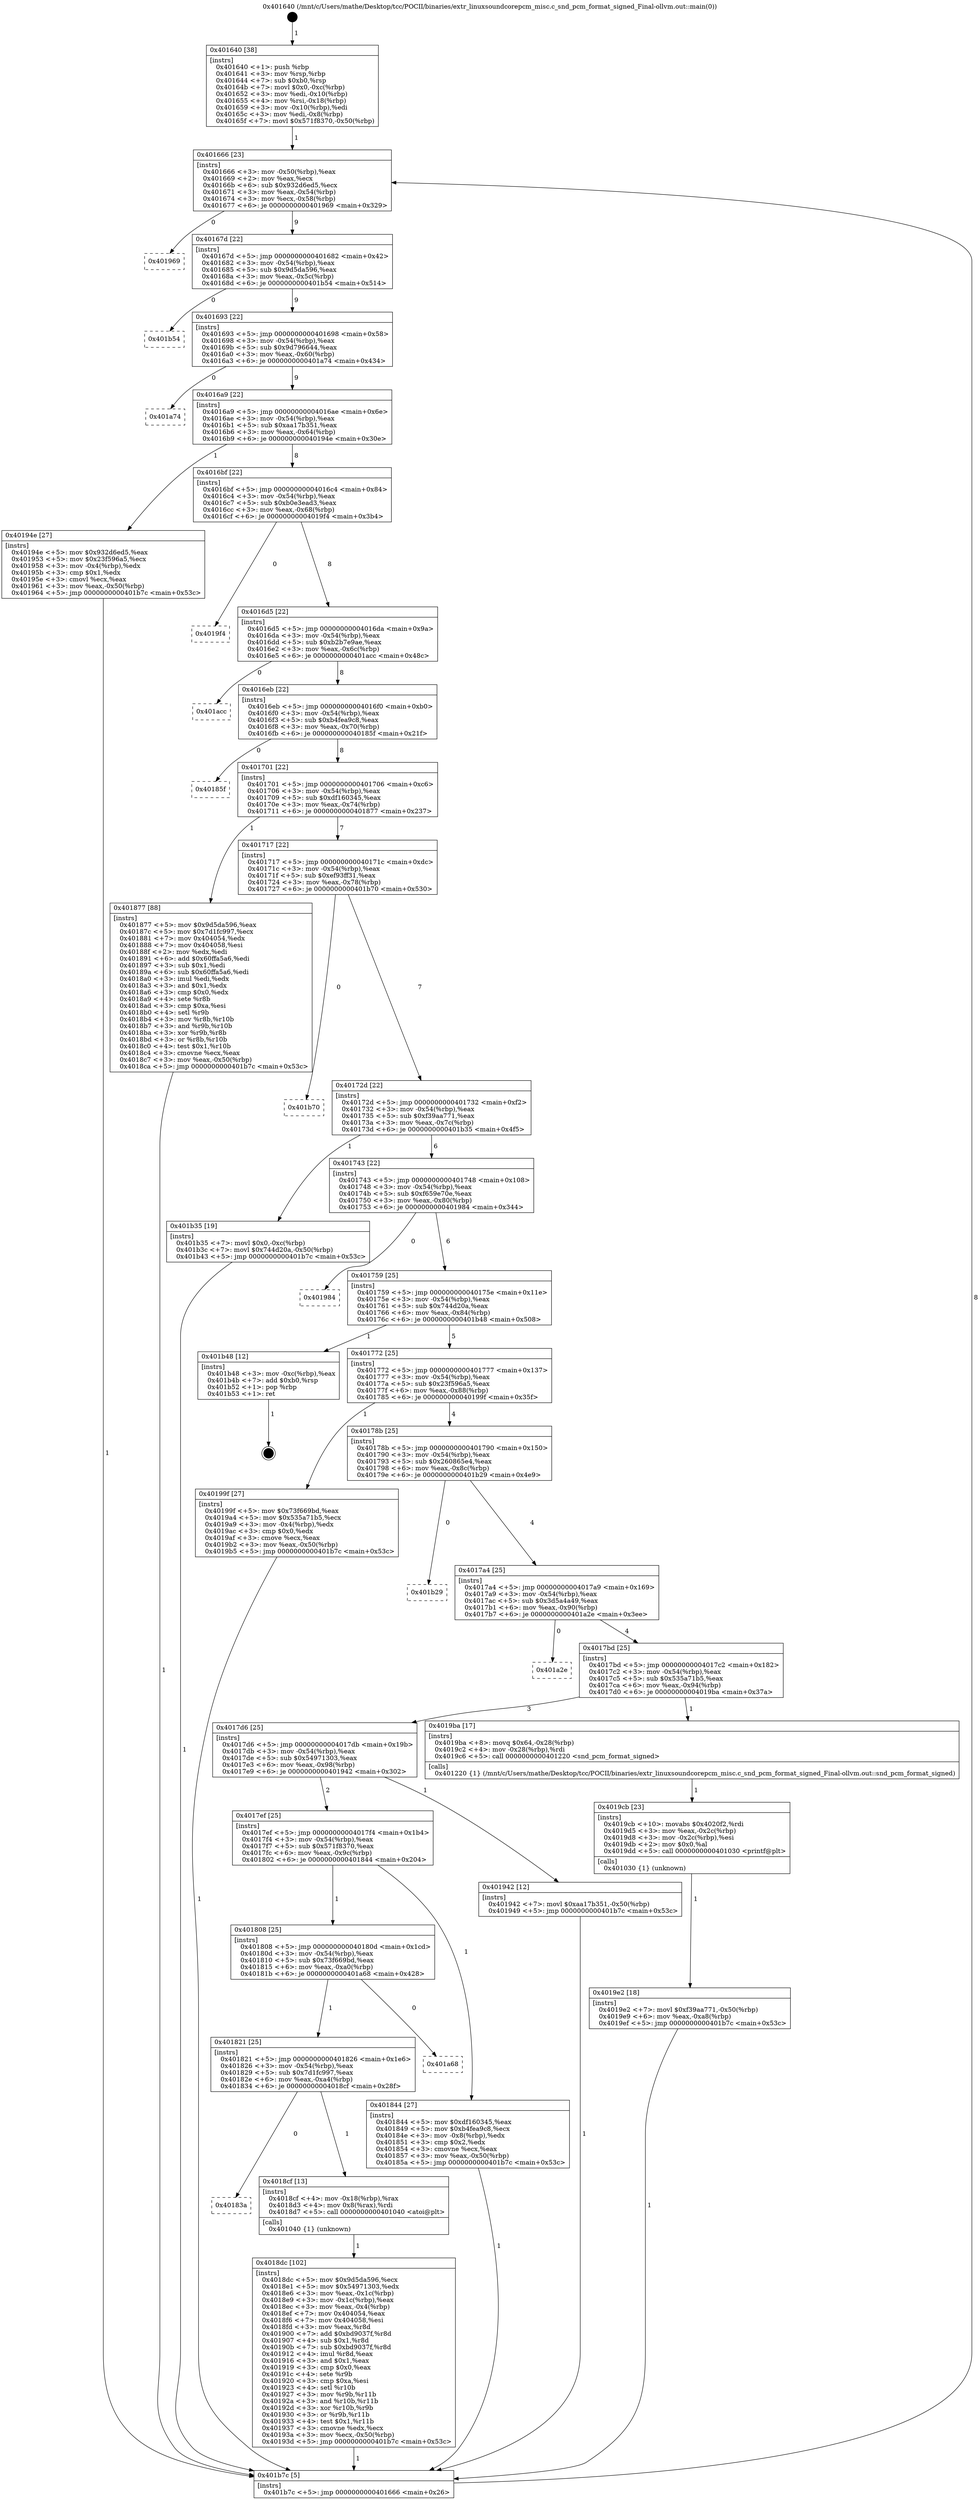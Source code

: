 digraph "0x401640" {
  label = "0x401640 (/mnt/c/Users/mathe/Desktop/tcc/POCII/binaries/extr_linuxsoundcorepcm_misc.c_snd_pcm_format_signed_Final-ollvm.out::main(0))"
  labelloc = "t"
  node[shape=record]

  Entry [label="",width=0.3,height=0.3,shape=circle,fillcolor=black,style=filled]
  "0x401666" [label="{
     0x401666 [23]\l
     | [instrs]\l
     &nbsp;&nbsp;0x401666 \<+3\>: mov -0x50(%rbp),%eax\l
     &nbsp;&nbsp;0x401669 \<+2\>: mov %eax,%ecx\l
     &nbsp;&nbsp;0x40166b \<+6\>: sub $0x932d6ed5,%ecx\l
     &nbsp;&nbsp;0x401671 \<+3\>: mov %eax,-0x54(%rbp)\l
     &nbsp;&nbsp;0x401674 \<+3\>: mov %ecx,-0x58(%rbp)\l
     &nbsp;&nbsp;0x401677 \<+6\>: je 0000000000401969 \<main+0x329\>\l
  }"]
  "0x401969" [label="{
     0x401969\l
  }", style=dashed]
  "0x40167d" [label="{
     0x40167d [22]\l
     | [instrs]\l
     &nbsp;&nbsp;0x40167d \<+5\>: jmp 0000000000401682 \<main+0x42\>\l
     &nbsp;&nbsp;0x401682 \<+3\>: mov -0x54(%rbp),%eax\l
     &nbsp;&nbsp;0x401685 \<+5\>: sub $0x9d5da596,%eax\l
     &nbsp;&nbsp;0x40168a \<+3\>: mov %eax,-0x5c(%rbp)\l
     &nbsp;&nbsp;0x40168d \<+6\>: je 0000000000401b54 \<main+0x514\>\l
  }"]
  Exit [label="",width=0.3,height=0.3,shape=circle,fillcolor=black,style=filled,peripheries=2]
  "0x401b54" [label="{
     0x401b54\l
  }", style=dashed]
  "0x401693" [label="{
     0x401693 [22]\l
     | [instrs]\l
     &nbsp;&nbsp;0x401693 \<+5\>: jmp 0000000000401698 \<main+0x58\>\l
     &nbsp;&nbsp;0x401698 \<+3\>: mov -0x54(%rbp),%eax\l
     &nbsp;&nbsp;0x40169b \<+5\>: sub $0x9d796644,%eax\l
     &nbsp;&nbsp;0x4016a0 \<+3\>: mov %eax,-0x60(%rbp)\l
     &nbsp;&nbsp;0x4016a3 \<+6\>: je 0000000000401a74 \<main+0x434\>\l
  }"]
  "0x4019e2" [label="{
     0x4019e2 [18]\l
     | [instrs]\l
     &nbsp;&nbsp;0x4019e2 \<+7\>: movl $0xf39aa771,-0x50(%rbp)\l
     &nbsp;&nbsp;0x4019e9 \<+6\>: mov %eax,-0xa8(%rbp)\l
     &nbsp;&nbsp;0x4019ef \<+5\>: jmp 0000000000401b7c \<main+0x53c\>\l
  }"]
  "0x401a74" [label="{
     0x401a74\l
  }", style=dashed]
  "0x4016a9" [label="{
     0x4016a9 [22]\l
     | [instrs]\l
     &nbsp;&nbsp;0x4016a9 \<+5\>: jmp 00000000004016ae \<main+0x6e\>\l
     &nbsp;&nbsp;0x4016ae \<+3\>: mov -0x54(%rbp),%eax\l
     &nbsp;&nbsp;0x4016b1 \<+5\>: sub $0xaa17b351,%eax\l
     &nbsp;&nbsp;0x4016b6 \<+3\>: mov %eax,-0x64(%rbp)\l
     &nbsp;&nbsp;0x4016b9 \<+6\>: je 000000000040194e \<main+0x30e\>\l
  }"]
  "0x4019cb" [label="{
     0x4019cb [23]\l
     | [instrs]\l
     &nbsp;&nbsp;0x4019cb \<+10\>: movabs $0x4020f2,%rdi\l
     &nbsp;&nbsp;0x4019d5 \<+3\>: mov %eax,-0x2c(%rbp)\l
     &nbsp;&nbsp;0x4019d8 \<+3\>: mov -0x2c(%rbp),%esi\l
     &nbsp;&nbsp;0x4019db \<+2\>: mov $0x0,%al\l
     &nbsp;&nbsp;0x4019dd \<+5\>: call 0000000000401030 \<printf@plt\>\l
     | [calls]\l
     &nbsp;&nbsp;0x401030 \{1\} (unknown)\l
  }"]
  "0x40194e" [label="{
     0x40194e [27]\l
     | [instrs]\l
     &nbsp;&nbsp;0x40194e \<+5\>: mov $0x932d6ed5,%eax\l
     &nbsp;&nbsp;0x401953 \<+5\>: mov $0x23f596a5,%ecx\l
     &nbsp;&nbsp;0x401958 \<+3\>: mov -0x4(%rbp),%edx\l
     &nbsp;&nbsp;0x40195b \<+3\>: cmp $0x1,%edx\l
     &nbsp;&nbsp;0x40195e \<+3\>: cmovl %ecx,%eax\l
     &nbsp;&nbsp;0x401961 \<+3\>: mov %eax,-0x50(%rbp)\l
     &nbsp;&nbsp;0x401964 \<+5\>: jmp 0000000000401b7c \<main+0x53c\>\l
  }"]
  "0x4016bf" [label="{
     0x4016bf [22]\l
     | [instrs]\l
     &nbsp;&nbsp;0x4016bf \<+5\>: jmp 00000000004016c4 \<main+0x84\>\l
     &nbsp;&nbsp;0x4016c4 \<+3\>: mov -0x54(%rbp),%eax\l
     &nbsp;&nbsp;0x4016c7 \<+5\>: sub $0xb0e3ead3,%eax\l
     &nbsp;&nbsp;0x4016cc \<+3\>: mov %eax,-0x68(%rbp)\l
     &nbsp;&nbsp;0x4016cf \<+6\>: je 00000000004019f4 \<main+0x3b4\>\l
  }"]
  "0x4018dc" [label="{
     0x4018dc [102]\l
     | [instrs]\l
     &nbsp;&nbsp;0x4018dc \<+5\>: mov $0x9d5da596,%ecx\l
     &nbsp;&nbsp;0x4018e1 \<+5\>: mov $0x54971303,%edx\l
     &nbsp;&nbsp;0x4018e6 \<+3\>: mov %eax,-0x1c(%rbp)\l
     &nbsp;&nbsp;0x4018e9 \<+3\>: mov -0x1c(%rbp),%eax\l
     &nbsp;&nbsp;0x4018ec \<+3\>: mov %eax,-0x4(%rbp)\l
     &nbsp;&nbsp;0x4018ef \<+7\>: mov 0x404054,%eax\l
     &nbsp;&nbsp;0x4018f6 \<+7\>: mov 0x404058,%esi\l
     &nbsp;&nbsp;0x4018fd \<+3\>: mov %eax,%r8d\l
     &nbsp;&nbsp;0x401900 \<+7\>: add $0xbd9037f,%r8d\l
     &nbsp;&nbsp;0x401907 \<+4\>: sub $0x1,%r8d\l
     &nbsp;&nbsp;0x40190b \<+7\>: sub $0xbd9037f,%r8d\l
     &nbsp;&nbsp;0x401912 \<+4\>: imul %r8d,%eax\l
     &nbsp;&nbsp;0x401916 \<+3\>: and $0x1,%eax\l
     &nbsp;&nbsp;0x401919 \<+3\>: cmp $0x0,%eax\l
     &nbsp;&nbsp;0x40191c \<+4\>: sete %r9b\l
     &nbsp;&nbsp;0x401920 \<+3\>: cmp $0xa,%esi\l
     &nbsp;&nbsp;0x401923 \<+4\>: setl %r10b\l
     &nbsp;&nbsp;0x401927 \<+3\>: mov %r9b,%r11b\l
     &nbsp;&nbsp;0x40192a \<+3\>: and %r10b,%r11b\l
     &nbsp;&nbsp;0x40192d \<+3\>: xor %r10b,%r9b\l
     &nbsp;&nbsp;0x401930 \<+3\>: or %r9b,%r11b\l
     &nbsp;&nbsp;0x401933 \<+4\>: test $0x1,%r11b\l
     &nbsp;&nbsp;0x401937 \<+3\>: cmovne %edx,%ecx\l
     &nbsp;&nbsp;0x40193a \<+3\>: mov %ecx,-0x50(%rbp)\l
     &nbsp;&nbsp;0x40193d \<+5\>: jmp 0000000000401b7c \<main+0x53c\>\l
  }"]
  "0x4019f4" [label="{
     0x4019f4\l
  }", style=dashed]
  "0x4016d5" [label="{
     0x4016d5 [22]\l
     | [instrs]\l
     &nbsp;&nbsp;0x4016d5 \<+5\>: jmp 00000000004016da \<main+0x9a\>\l
     &nbsp;&nbsp;0x4016da \<+3\>: mov -0x54(%rbp),%eax\l
     &nbsp;&nbsp;0x4016dd \<+5\>: sub $0xb2b7e9ae,%eax\l
     &nbsp;&nbsp;0x4016e2 \<+3\>: mov %eax,-0x6c(%rbp)\l
     &nbsp;&nbsp;0x4016e5 \<+6\>: je 0000000000401acc \<main+0x48c\>\l
  }"]
  "0x40183a" [label="{
     0x40183a\l
  }", style=dashed]
  "0x401acc" [label="{
     0x401acc\l
  }", style=dashed]
  "0x4016eb" [label="{
     0x4016eb [22]\l
     | [instrs]\l
     &nbsp;&nbsp;0x4016eb \<+5\>: jmp 00000000004016f0 \<main+0xb0\>\l
     &nbsp;&nbsp;0x4016f0 \<+3\>: mov -0x54(%rbp),%eax\l
     &nbsp;&nbsp;0x4016f3 \<+5\>: sub $0xb4fea9c8,%eax\l
     &nbsp;&nbsp;0x4016f8 \<+3\>: mov %eax,-0x70(%rbp)\l
     &nbsp;&nbsp;0x4016fb \<+6\>: je 000000000040185f \<main+0x21f\>\l
  }"]
  "0x4018cf" [label="{
     0x4018cf [13]\l
     | [instrs]\l
     &nbsp;&nbsp;0x4018cf \<+4\>: mov -0x18(%rbp),%rax\l
     &nbsp;&nbsp;0x4018d3 \<+4\>: mov 0x8(%rax),%rdi\l
     &nbsp;&nbsp;0x4018d7 \<+5\>: call 0000000000401040 \<atoi@plt\>\l
     | [calls]\l
     &nbsp;&nbsp;0x401040 \{1\} (unknown)\l
  }"]
  "0x40185f" [label="{
     0x40185f\l
  }", style=dashed]
  "0x401701" [label="{
     0x401701 [22]\l
     | [instrs]\l
     &nbsp;&nbsp;0x401701 \<+5\>: jmp 0000000000401706 \<main+0xc6\>\l
     &nbsp;&nbsp;0x401706 \<+3\>: mov -0x54(%rbp),%eax\l
     &nbsp;&nbsp;0x401709 \<+5\>: sub $0xdf160345,%eax\l
     &nbsp;&nbsp;0x40170e \<+3\>: mov %eax,-0x74(%rbp)\l
     &nbsp;&nbsp;0x401711 \<+6\>: je 0000000000401877 \<main+0x237\>\l
  }"]
  "0x401821" [label="{
     0x401821 [25]\l
     | [instrs]\l
     &nbsp;&nbsp;0x401821 \<+5\>: jmp 0000000000401826 \<main+0x1e6\>\l
     &nbsp;&nbsp;0x401826 \<+3\>: mov -0x54(%rbp),%eax\l
     &nbsp;&nbsp;0x401829 \<+5\>: sub $0x7d1fc997,%eax\l
     &nbsp;&nbsp;0x40182e \<+6\>: mov %eax,-0xa4(%rbp)\l
     &nbsp;&nbsp;0x401834 \<+6\>: je 00000000004018cf \<main+0x28f\>\l
  }"]
  "0x401877" [label="{
     0x401877 [88]\l
     | [instrs]\l
     &nbsp;&nbsp;0x401877 \<+5\>: mov $0x9d5da596,%eax\l
     &nbsp;&nbsp;0x40187c \<+5\>: mov $0x7d1fc997,%ecx\l
     &nbsp;&nbsp;0x401881 \<+7\>: mov 0x404054,%edx\l
     &nbsp;&nbsp;0x401888 \<+7\>: mov 0x404058,%esi\l
     &nbsp;&nbsp;0x40188f \<+2\>: mov %edx,%edi\l
     &nbsp;&nbsp;0x401891 \<+6\>: add $0x60ffa5a6,%edi\l
     &nbsp;&nbsp;0x401897 \<+3\>: sub $0x1,%edi\l
     &nbsp;&nbsp;0x40189a \<+6\>: sub $0x60ffa5a6,%edi\l
     &nbsp;&nbsp;0x4018a0 \<+3\>: imul %edi,%edx\l
     &nbsp;&nbsp;0x4018a3 \<+3\>: and $0x1,%edx\l
     &nbsp;&nbsp;0x4018a6 \<+3\>: cmp $0x0,%edx\l
     &nbsp;&nbsp;0x4018a9 \<+4\>: sete %r8b\l
     &nbsp;&nbsp;0x4018ad \<+3\>: cmp $0xa,%esi\l
     &nbsp;&nbsp;0x4018b0 \<+4\>: setl %r9b\l
     &nbsp;&nbsp;0x4018b4 \<+3\>: mov %r8b,%r10b\l
     &nbsp;&nbsp;0x4018b7 \<+3\>: and %r9b,%r10b\l
     &nbsp;&nbsp;0x4018ba \<+3\>: xor %r9b,%r8b\l
     &nbsp;&nbsp;0x4018bd \<+3\>: or %r8b,%r10b\l
     &nbsp;&nbsp;0x4018c0 \<+4\>: test $0x1,%r10b\l
     &nbsp;&nbsp;0x4018c4 \<+3\>: cmovne %ecx,%eax\l
     &nbsp;&nbsp;0x4018c7 \<+3\>: mov %eax,-0x50(%rbp)\l
     &nbsp;&nbsp;0x4018ca \<+5\>: jmp 0000000000401b7c \<main+0x53c\>\l
  }"]
  "0x401717" [label="{
     0x401717 [22]\l
     | [instrs]\l
     &nbsp;&nbsp;0x401717 \<+5\>: jmp 000000000040171c \<main+0xdc\>\l
     &nbsp;&nbsp;0x40171c \<+3\>: mov -0x54(%rbp),%eax\l
     &nbsp;&nbsp;0x40171f \<+5\>: sub $0xef93ff31,%eax\l
     &nbsp;&nbsp;0x401724 \<+3\>: mov %eax,-0x78(%rbp)\l
     &nbsp;&nbsp;0x401727 \<+6\>: je 0000000000401b70 \<main+0x530\>\l
  }"]
  "0x401a68" [label="{
     0x401a68\l
  }", style=dashed]
  "0x401b70" [label="{
     0x401b70\l
  }", style=dashed]
  "0x40172d" [label="{
     0x40172d [22]\l
     | [instrs]\l
     &nbsp;&nbsp;0x40172d \<+5\>: jmp 0000000000401732 \<main+0xf2\>\l
     &nbsp;&nbsp;0x401732 \<+3\>: mov -0x54(%rbp),%eax\l
     &nbsp;&nbsp;0x401735 \<+5\>: sub $0xf39aa771,%eax\l
     &nbsp;&nbsp;0x40173a \<+3\>: mov %eax,-0x7c(%rbp)\l
     &nbsp;&nbsp;0x40173d \<+6\>: je 0000000000401b35 \<main+0x4f5\>\l
  }"]
  "0x401640" [label="{
     0x401640 [38]\l
     | [instrs]\l
     &nbsp;&nbsp;0x401640 \<+1\>: push %rbp\l
     &nbsp;&nbsp;0x401641 \<+3\>: mov %rsp,%rbp\l
     &nbsp;&nbsp;0x401644 \<+7\>: sub $0xb0,%rsp\l
     &nbsp;&nbsp;0x40164b \<+7\>: movl $0x0,-0xc(%rbp)\l
     &nbsp;&nbsp;0x401652 \<+3\>: mov %edi,-0x10(%rbp)\l
     &nbsp;&nbsp;0x401655 \<+4\>: mov %rsi,-0x18(%rbp)\l
     &nbsp;&nbsp;0x401659 \<+3\>: mov -0x10(%rbp),%edi\l
     &nbsp;&nbsp;0x40165c \<+3\>: mov %edi,-0x8(%rbp)\l
     &nbsp;&nbsp;0x40165f \<+7\>: movl $0x571f8370,-0x50(%rbp)\l
  }"]
  "0x401b35" [label="{
     0x401b35 [19]\l
     | [instrs]\l
     &nbsp;&nbsp;0x401b35 \<+7\>: movl $0x0,-0xc(%rbp)\l
     &nbsp;&nbsp;0x401b3c \<+7\>: movl $0x744d20a,-0x50(%rbp)\l
     &nbsp;&nbsp;0x401b43 \<+5\>: jmp 0000000000401b7c \<main+0x53c\>\l
  }"]
  "0x401743" [label="{
     0x401743 [22]\l
     | [instrs]\l
     &nbsp;&nbsp;0x401743 \<+5\>: jmp 0000000000401748 \<main+0x108\>\l
     &nbsp;&nbsp;0x401748 \<+3\>: mov -0x54(%rbp),%eax\l
     &nbsp;&nbsp;0x40174b \<+5\>: sub $0xf659e70e,%eax\l
     &nbsp;&nbsp;0x401750 \<+3\>: mov %eax,-0x80(%rbp)\l
     &nbsp;&nbsp;0x401753 \<+6\>: je 0000000000401984 \<main+0x344\>\l
  }"]
  "0x401b7c" [label="{
     0x401b7c [5]\l
     | [instrs]\l
     &nbsp;&nbsp;0x401b7c \<+5\>: jmp 0000000000401666 \<main+0x26\>\l
  }"]
  "0x401984" [label="{
     0x401984\l
  }", style=dashed]
  "0x401759" [label="{
     0x401759 [25]\l
     | [instrs]\l
     &nbsp;&nbsp;0x401759 \<+5\>: jmp 000000000040175e \<main+0x11e\>\l
     &nbsp;&nbsp;0x40175e \<+3\>: mov -0x54(%rbp),%eax\l
     &nbsp;&nbsp;0x401761 \<+5\>: sub $0x744d20a,%eax\l
     &nbsp;&nbsp;0x401766 \<+6\>: mov %eax,-0x84(%rbp)\l
     &nbsp;&nbsp;0x40176c \<+6\>: je 0000000000401b48 \<main+0x508\>\l
  }"]
  "0x401808" [label="{
     0x401808 [25]\l
     | [instrs]\l
     &nbsp;&nbsp;0x401808 \<+5\>: jmp 000000000040180d \<main+0x1cd\>\l
     &nbsp;&nbsp;0x40180d \<+3\>: mov -0x54(%rbp),%eax\l
     &nbsp;&nbsp;0x401810 \<+5\>: sub $0x73f669bd,%eax\l
     &nbsp;&nbsp;0x401815 \<+6\>: mov %eax,-0xa0(%rbp)\l
     &nbsp;&nbsp;0x40181b \<+6\>: je 0000000000401a68 \<main+0x428\>\l
  }"]
  "0x401b48" [label="{
     0x401b48 [12]\l
     | [instrs]\l
     &nbsp;&nbsp;0x401b48 \<+3\>: mov -0xc(%rbp),%eax\l
     &nbsp;&nbsp;0x401b4b \<+7\>: add $0xb0,%rsp\l
     &nbsp;&nbsp;0x401b52 \<+1\>: pop %rbp\l
     &nbsp;&nbsp;0x401b53 \<+1\>: ret\l
  }"]
  "0x401772" [label="{
     0x401772 [25]\l
     | [instrs]\l
     &nbsp;&nbsp;0x401772 \<+5\>: jmp 0000000000401777 \<main+0x137\>\l
     &nbsp;&nbsp;0x401777 \<+3\>: mov -0x54(%rbp),%eax\l
     &nbsp;&nbsp;0x40177a \<+5\>: sub $0x23f596a5,%eax\l
     &nbsp;&nbsp;0x40177f \<+6\>: mov %eax,-0x88(%rbp)\l
     &nbsp;&nbsp;0x401785 \<+6\>: je 000000000040199f \<main+0x35f\>\l
  }"]
  "0x401844" [label="{
     0x401844 [27]\l
     | [instrs]\l
     &nbsp;&nbsp;0x401844 \<+5\>: mov $0xdf160345,%eax\l
     &nbsp;&nbsp;0x401849 \<+5\>: mov $0xb4fea9c8,%ecx\l
     &nbsp;&nbsp;0x40184e \<+3\>: mov -0x8(%rbp),%edx\l
     &nbsp;&nbsp;0x401851 \<+3\>: cmp $0x2,%edx\l
     &nbsp;&nbsp;0x401854 \<+3\>: cmovne %ecx,%eax\l
     &nbsp;&nbsp;0x401857 \<+3\>: mov %eax,-0x50(%rbp)\l
     &nbsp;&nbsp;0x40185a \<+5\>: jmp 0000000000401b7c \<main+0x53c\>\l
  }"]
  "0x40199f" [label="{
     0x40199f [27]\l
     | [instrs]\l
     &nbsp;&nbsp;0x40199f \<+5\>: mov $0x73f669bd,%eax\l
     &nbsp;&nbsp;0x4019a4 \<+5\>: mov $0x535a71b5,%ecx\l
     &nbsp;&nbsp;0x4019a9 \<+3\>: mov -0x4(%rbp),%edx\l
     &nbsp;&nbsp;0x4019ac \<+3\>: cmp $0x0,%edx\l
     &nbsp;&nbsp;0x4019af \<+3\>: cmove %ecx,%eax\l
     &nbsp;&nbsp;0x4019b2 \<+3\>: mov %eax,-0x50(%rbp)\l
     &nbsp;&nbsp;0x4019b5 \<+5\>: jmp 0000000000401b7c \<main+0x53c\>\l
  }"]
  "0x40178b" [label="{
     0x40178b [25]\l
     | [instrs]\l
     &nbsp;&nbsp;0x40178b \<+5\>: jmp 0000000000401790 \<main+0x150\>\l
     &nbsp;&nbsp;0x401790 \<+3\>: mov -0x54(%rbp),%eax\l
     &nbsp;&nbsp;0x401793 \<+5\>: sub $0x260865e4,%eax\l
     &nbsp;&nbsp;0x401798 \<+6\>: mov %eax,-0x8c(%rbp)\l
     &nbsp;&nbsp;0x40179e \<+6\>: je 0000000000401b29 \<main+0x4e9\>\l
  }"]
  "0x4017ef" [label="{
     0x4017ef [25]\l
     | [instrs]\l
     &nbsp;&nbsp;0x4017ef \<+5\>: jmp 00000000004017f4 \<main+0x1b4\>\l
     &nbsp;&nbsp;0x4017f4 \<+3\>: mov -0x54(%rbp),%eax\l
     &nbsp;&nbsp;0x4017f7 \<+5\>: sub $0x571f8370,%eax\l
     &nbsp;&nbsp;0x4017fc \<+6\>: mov %eax,-0x9c(%rbp)\l
     &nbsp;&nbsp;0x401802 \<+6\>: je 0000000000401844 \<main+0x204\>\l
  }"]
  "0x401b29" [label="{
     0x401b29\l
  }", style=dashed]
  "0x4017a4" [label="{
     0x4017a4 [25]\l
     | [instrs]\l
     &nbsp;&nbsp;0x4017a4 \<+5\>: jmp 00000000004017a9 \<main+0x169\>\l
     &nbsp;&nbsp;0x4017a9 \<+3\>: mov -0x54(%rbp),%eax\l
     &nbsp;&nbsp;0x4017ac \<+5\>: sub $0x3d5a4a49,%eax\l
     &nbsp;&nbsp;0x4017b1 \<+6\>: mov %eax,-0x90(%rbp)\l
     &nbsp;&nbsp;0x4017b7 \<+6\>: je 0000000000401a2e \<main+0x3ee\>\l
  }"]
  "0x401942" [label="{
     0x401942 [12]\l
     | [instrs]\l
     &nbsp;&nbsp;0x401942 \<+7\>: movl $0xaa17b351,-0x50(%rbp)\l
     &nbsp;&nbsp;0x401949 \<+5\>: jmp 0000000000401b7c \<main+0x53c\>\l
  }"]
  "0x401a2e" [label="{
     0x401a2e\l
  }", style=dashed]
  "0x4017bd" [label="{
     0x4017bd [25]\l
     | [instrs]\l
     &nbsp;&nbsp;0x4017bd \<+5\>: jmp 00000000004017c2 \<main+0x182\>\l
     &nbsp;&nbsp;0x4017c2 \<+3\>: mov -0x54(%rbp),%eax\l
     &nbsp;&nbsp;0x4017c5 \<+5\>: sub $0x535a71b5,%eax\l
     &nbsp;&nbsp;0x4017ca \<+6\>: mov %eax,-0x94(%rbp)\l
     &nbsp;&nbsp;0x4017d0 \<+6\>: je 00000000004019ba \<main+0x37a\>\l
  }"]
  "0x4017d6" [label="{
     0x4017d6 [25]\l
     | [instrs]\l
     &nbsp;&nbsp;0x4017d6 \<+5\>: jmp 00000000004017db \<main+0x19b\>\l
     &nbsp;&nbsp;0x4017db \<+3\>: mov -0x54(%rbp),%eax\l
     &nbsp;&nbsp;0x4017de \<+5\>: sub $0x54971303,%eax\l
     &nbsp;&nbsp;0x4017e3 \<+6\>: mov %eax,-0x98(%rbp)\l
     &nbsp;&nbsp;0x4017e9 \<+6\>: je 0000000000401942 \<main+0x302\>\l
  }"]
  "0x4019ba" [label="{
     0x4019ba [17]\l
     | [instrs]\l
     &nbsp;&nbsp;0x4019ba \<+8\>: movq $0x64,-0x28(%rbp)\l
     &nbsp;&nbsp;0x4019c2 \<+4\>: mov -0x28(%rbp),%rdi\l
     &nbsp;&nbsp;0x4019c6 \<+5\>: call 0000000000401220 \<snd_pcm_format_signed\>\l
     | [calls]\l
     &nbsp;&nbsp;0x401220 \{1\} (/mnt/c/Users/mathe/Desktop/tcc/POCII/binaries/extr_linuxsoundcorepcm_misc.c_snd_pcm_format_signed_Final-ollvm.out::snd_pcm_format_signed)\l
  }"]
  Entry -> "0x401640" [label=" 1"]
  "0x401666" -> "0x401969" [label=" 0"]
  "0x401666" -> "0x40167d" [label=" 9"]
  "0x401b48" -> Exit [label=" 1"]
  "0x40167d" -> "0x401b54" [label=" 0"]
  "0x40167d" -> "0x401693" [label=" 9"]
  "0x401b35" -> "0x401b7c" [label=" 1"]
  "0x401693" -> "0x401a74" [label=" 0"]
  "0x401693" -> "0x4016a9" [label=" 9"]
  "0x4019e2" -> "0x401b7c" [label=" 1"]
  "0x4016a9" -> "0x40194e" [label=" 1"]
  "0x4016a9" -> "0x4016bf" [label=" 8"]
  "0x4019cb" -> "0x4019e2" [label=" 1"]
  "0x4016bf" -> "0x4019f4" [label=" 0"]
  "0x4016bf" -> "0x4016d5" [label=" 8"]
  "0x4019ba" -> "0x4019cb" [label=" 1"]
  "0x4016d5" -> "0x401acc" [label=" 0"]
  "0x4016d5" -> "0x4016eb" [label=" 8"]
  "0x40199f" -> "0x401b7c" [label=" 1"]
  "0x4016eb" -> "0x40185f" [label=" 0"]
  "0x4016eb" -> "0x401701" [label=" 8"]
  "0x40194e" -> "0x401b7c" [label=" 1"]
  "0x401701" -> "0x401877" [label=" 1"]
  "0x401701" -> "0x401717" [label=" 7"]
  "0x4018dc" -> "0x401b7c" [label=" 1"]
  "0x401717" -> "0x401b70" [label=" 0"]
  "0x401717" -> "0x40172d" [label=" 7"]
  "0x4018cf" -> "0x4018dc" [label=" 1"]
  "0x40172d" -> "0x401b35" [label=" 1"]
  "0x40172d" -> "0x401743" [label=" 6"]
  "0x401821" -> "0x4018cf" [label=" 1"]
  "0x401743" -> "0x401984" [label=" 0"]
  "0x401743" -> "0x401759" [label=" 6"]
  "0x401942" -> "0x401b7c" [label=" 1"]
  "0x401759" -> "0x401b48" [label=" 1"]
  "0x401759" -> "0x401772" [label=" 5"]
  "0x401808" -> "0x401821" [label=" 1"]
  "0x401772" -> "0x40199f" [label=" 1"]
  "0x401772" -> "0x40178b" [label=" 4"]
  "0x401808" -> "0x401a68" [label=" 0"]
  "0x40178b" -> "0x401b29" [label=" 0"]
  "0x40178b" -> "0x4017a4" [label=" 4"]
  "0x401877" -> "0x401b7c" [label=" 1"]
  "0x4017a4" -> "0x401a2e" [label=" 0"]
  "0x4017a4" -> "0x4017bd" [label=" 4"]
  "0x401b7c" -> "0x401666" [label=" 8"]
  "0x4017bd" -> "0x4019ba" [label=" 1"]
  "0x4017bd" -> "0x4017d6" [label=" 3"]
  "0x401640" -> "0x401666" [label=" 1"]
  "0x4017d6" -> "0x401942" [label=" 1"]
  "0x4017d6" -> "0x4017ef" [label=" 2"]
  "0x401821" -> "0x40183a" [label=" 0"]
  "0x4017ef" -> "0x401844" [label=" 1"]
  "0x4017ef" -> "0x401808" [label=" 1"]
  "0x401844" -> "0x401b7c" [label=" 1"]
}
